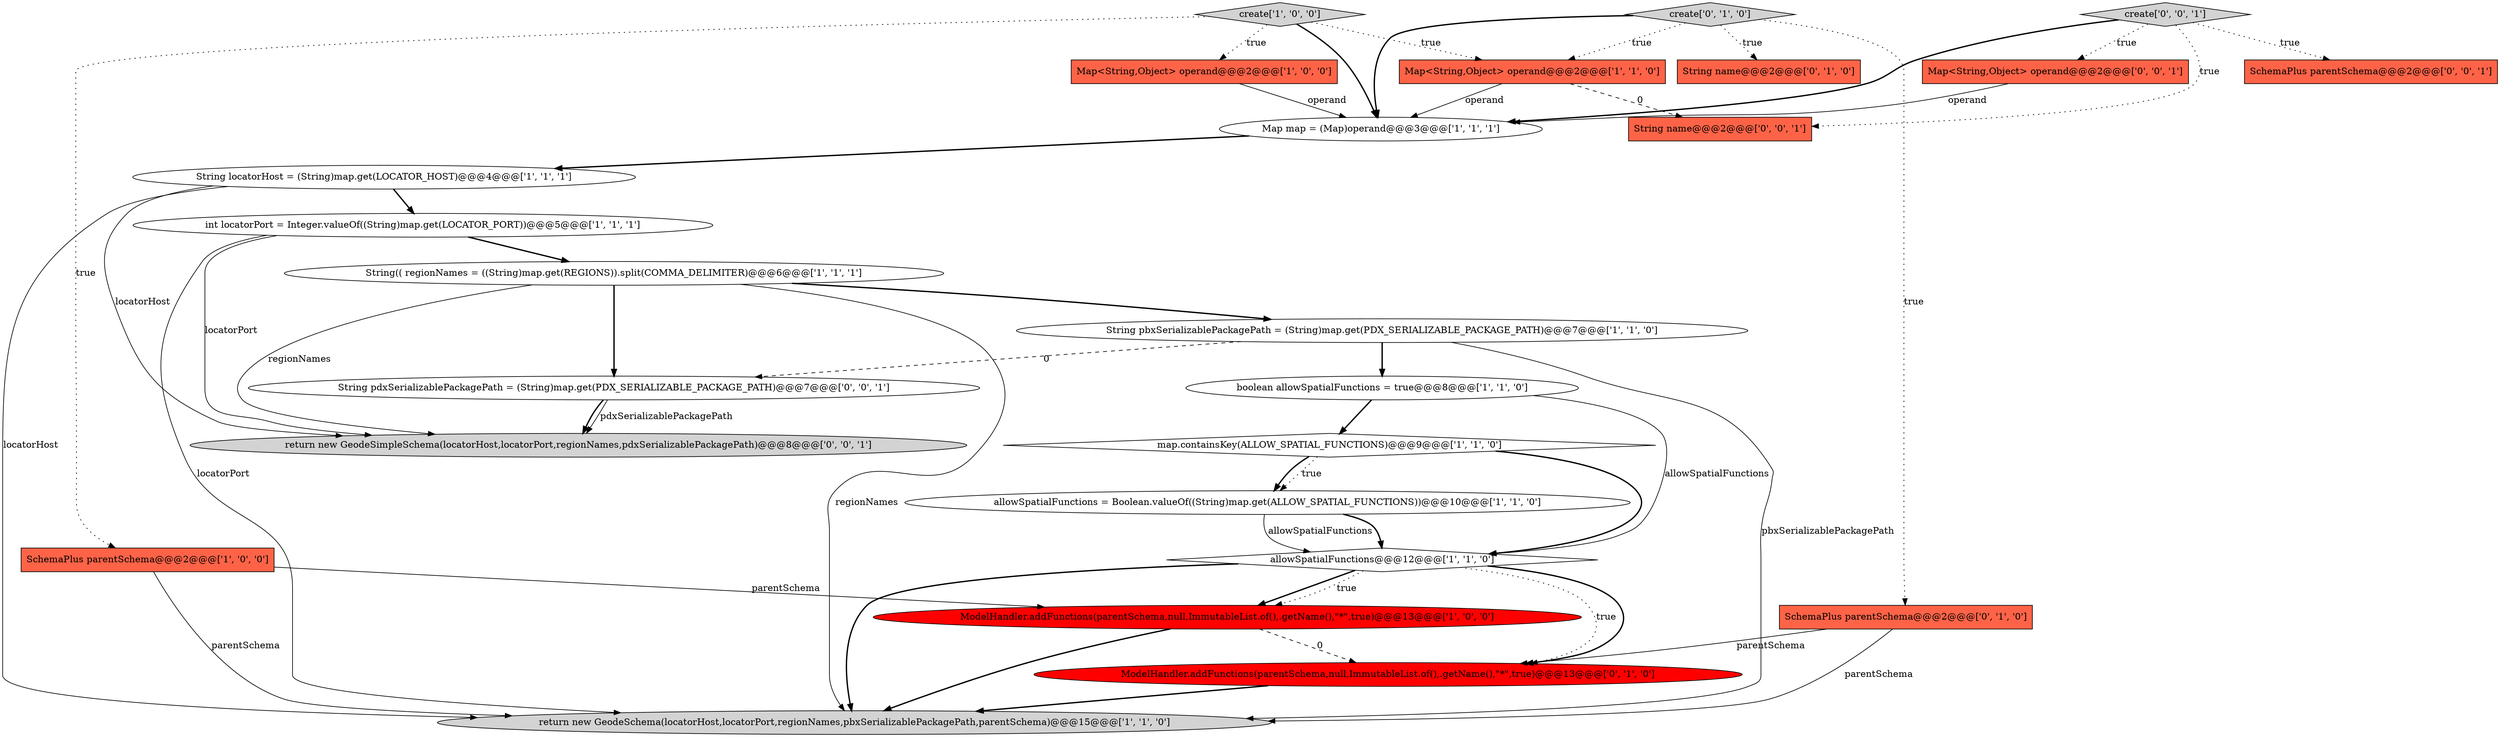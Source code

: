 digraph {
3 [style = filled, label = "String pbxSerializablePackagePath = (String)map.get(PDX_SERIALIZABLE_PACKAGE_PATH)@@@7@@@['1', '1', '0']", fillcolor = white, shape = ellipse image = "AAA0AAABBB1BBB"];
1 [style = filled, label = "Map map = (Map)operand@@@3@@@['1', '1', '1']", fillcolor = white, shape = ellipse image = "AAA0AAABBB1BBB"];
15 [style = filled, label = "create['0', '1', '0']", fillcolor = lightgray, shape = diamond image = "AAA0AAABBB2BBB"];
18 [style = filled, label = "ModelHandler.addFunctions(parentSchema,null,ImmutableList.of(),.getName(),\"*\",true)@@@13@@@['0', '1', '0']", fillcolor = red, shape = ellipse image = "AAA1AAABBB2BBB"];
19 [style = filled, label = "Map<String,Object> operand@@@2@@@['0', '0', '1']", fillcolor = tomato, shape = box image = "AAA0AAABBB3BBB"];
2 [style = filled, label = "allowSpatialFunctions = Boolean.valueOf((String)map.get(ALLOW_SPATIAL_FUNCTIONS))@@@10@@@['1', '1', '0']", fillcolor = white, shape = ellipse image = "AAA0AAABBB1BBB"];
0 [style = filled, label = "int locatorPort = Integer.valueOf((String)map.get(LOCATOR_PORT))@@@5@@@['1', '1', '1']", fillcolor = white, shape = ellipse image = "AAA0AAABBB1BBB"];
6 [style = filled, label = "String(( regionNames = ((String)map.get(REGIONS)).split(COMMA_DELIMITER)@@@6@@@['1', '1', '1']", fillcolor = white, shape = ellipse image = "AAA0AAABBB1BBB"];
20 [style = filled, label = "create['0', '0', '1']", fillcolor = lightgray, shape = diamond image = "AAA0AAABBB3BBB"];
8 [style = filled, label = "ModelHandler.addFunctions(parentSchema,null,ImmutableList.of(),.getName(),\"*\",true)@@@13@@@['1', '0', '0']", fillcolor = red, shape = ellipse image = "AAA1AAABBB1BBB"];
16 [style = filled, label = "SchemaPlus parentSchema@@@2@@@['0', '1', '0']", fillcolor = tomato, shape = box image = "AAA0AAABBB2BBB"];
23 [style = filled, label = "return new GeodeSimpleSchema(locatorHost,locatorPort,regionNames,pdxSerializablePackagePath)@@@8@@@['0', '0', '1']", fillcolor = lightgray, shape = ellipse image = "AAA0AAABBB3BBB"];
22 [style = filled, label = "String pdxSerializablePackagePath = (String)map.get(PDX_SERIALIZABLE_PACKAGE_PATH)@@@7@@@['0', '0', '1']", fillcolor = white, shape = ellipse image = "AAA0AAABBB3BBB"];
13 [style = filled, label = "String locatorHost = (String)map.get(LOCATOR_HOST)@@@4@@@['1', '1', '1']", fillcolor = white, shape = ellipse image = "AAA0AAABBB1BBB"];
24 [style = filled, label = "String name@@@2@@@['0', '0', '1']", fillcolor = tomato, shape = box image = "AAA0AAABBB3BBB"];
14 [style = filled, label = "boolean allowSpatialFunctions = true@@@8@@@['1', '1', '0']", fillcolor = white, shape = ellipse image = "AAA0AAABBB1BBB"];
10 [style = filled, label = "map.containsKey(ALLOW_SPATIAL_FUNCTIONS)@@@9@@@['1', '1', '0']", fillcolor = white, shape = diamond image = "AAA0AAABBB1BBB"];
4 [style = filled, label = "return new GeodeSchema(locatorHost,locatorPort,regionNames,pbxSerializablePackagePath,parentSchema)@@@15@@@['1', '1', '0']", fillcolor = lightgray, shape = ellipse image = "AAA0AAABBB1BBB"];
7 [style = filled, label = "allowSpatialFunctions@@@12@@@['1', '1', '0']", fillcolor = white, shape = diamond image = "AAA0AAABBB1BBB"];
9 [style = filled, label = "create['1', '0', '0']", fillcolor = lightgray, shape = diamond image = "AAA0AAABBB1BBB"];
17 [style = filled, label = "String name@@@2@@@['0', '1', '0']", fillcolor = tomato, shape = box image = "AAA0AAABBB2BBB"];
5 [style = filled, label = "Map<String,Object> operand@@@2@@@['1', '0', '0']", fillcolor = tomato, shape = box image = "AAA0AAABBB1BBB"];
21 [style = filled, label = "SchemaPlus parentSchema@@@2@@@['0', '0', '1']", fillcolor = tomato, shape = box image = "AAA0AAABBB3BBB"];
12 [style = filled, label = "Map<String,Object> operand@@@2@@@['1', '1', '0']", fillcolor = tomato, shape = box image = "AAA0AAABBB1BBB"];
11 [style = filled, label = "SchemaPlus parentSchema@@@2@@@['1', '0', '0']", fillcolor = tomato, shape = box image = "AAA0AAABBB1BBB"];
6->3 [style = bold, label=""];
6->4 [style = solid, label="regionNames"];
9->12 [style = dotted, label="true"];
0->23 [style = solid, label="locatorPort"];
11->8 [style = solid, label="parentSchema"];
2->7 [style = solid, label="allowSpatialFunctions"];
20->24 [style = dotted, label="true"];
5->1 [style = solid, label="operand"];
0->6 [style = bold, label=""];
6->22 [style = bold, label=""];
3->4 [style = solid, label="pbxSerializablePackagePath"];
12->1 [style = solid, label="operand"];
22->23 [style = solid, label="pdxSerializablePackagePath"];
3->14 [style = bold, label=""];
9->11 [style = dotted, label="true"];
14->10 [style = bold, label=""];
14->7 [style = solid, label="allowSpatialFunctions"];
19->1 [style = solid, label="operand"];
16->18 [style = solid, label="parentSchema"];
13->23 [style = solid, label="locatorHost"];
6->23 [style = solid, label="regionNames"];
20->21 [style = dotted, label="true"];
7->4 [style = bold, label=""];
20->1 [style = bold, label=""];
3->22 [style = dashed, label="0"];
15->16 [style = dotted, label="true"];
7->8 [style = bold, label=""];
10->7 [style = bold, label=""];
1->13 [style = bold, label=""];
22->23 [style = bold, label=""];
15->17 [style = dotted, label="true"];
13->4 [style = solid, label="locatorHost"];
18->4 [style = bold, label=""];
10->2 [style = dotted, label="true"];
12->24 [style = dashed, label="0"];
11->4 [style = solid, label="parentSchema"];
7->18 [style = dotted, label="true"];
7->18 [style = bold, label=""];
15->12 [style = dotted, label="true"];
8->18 [style = dashed, label="0"];
10->2 [style = bold, label=""];
20->19 [style = dotted, label="true"];
0->4 [style = solid, label="locatorPort"];
16->4 [style = solid, label="parentSchema"];
2->7 [style = bold, label=""];
8->4 [style = bold, label=""];
9->1 [style = bold, label=""];
7->8 [style = dotted, label="true"];
13->0 [style = bold, label=""];
15->1 [style = bold, label=""];
9->5 [style = dotted, label="true"];
}
